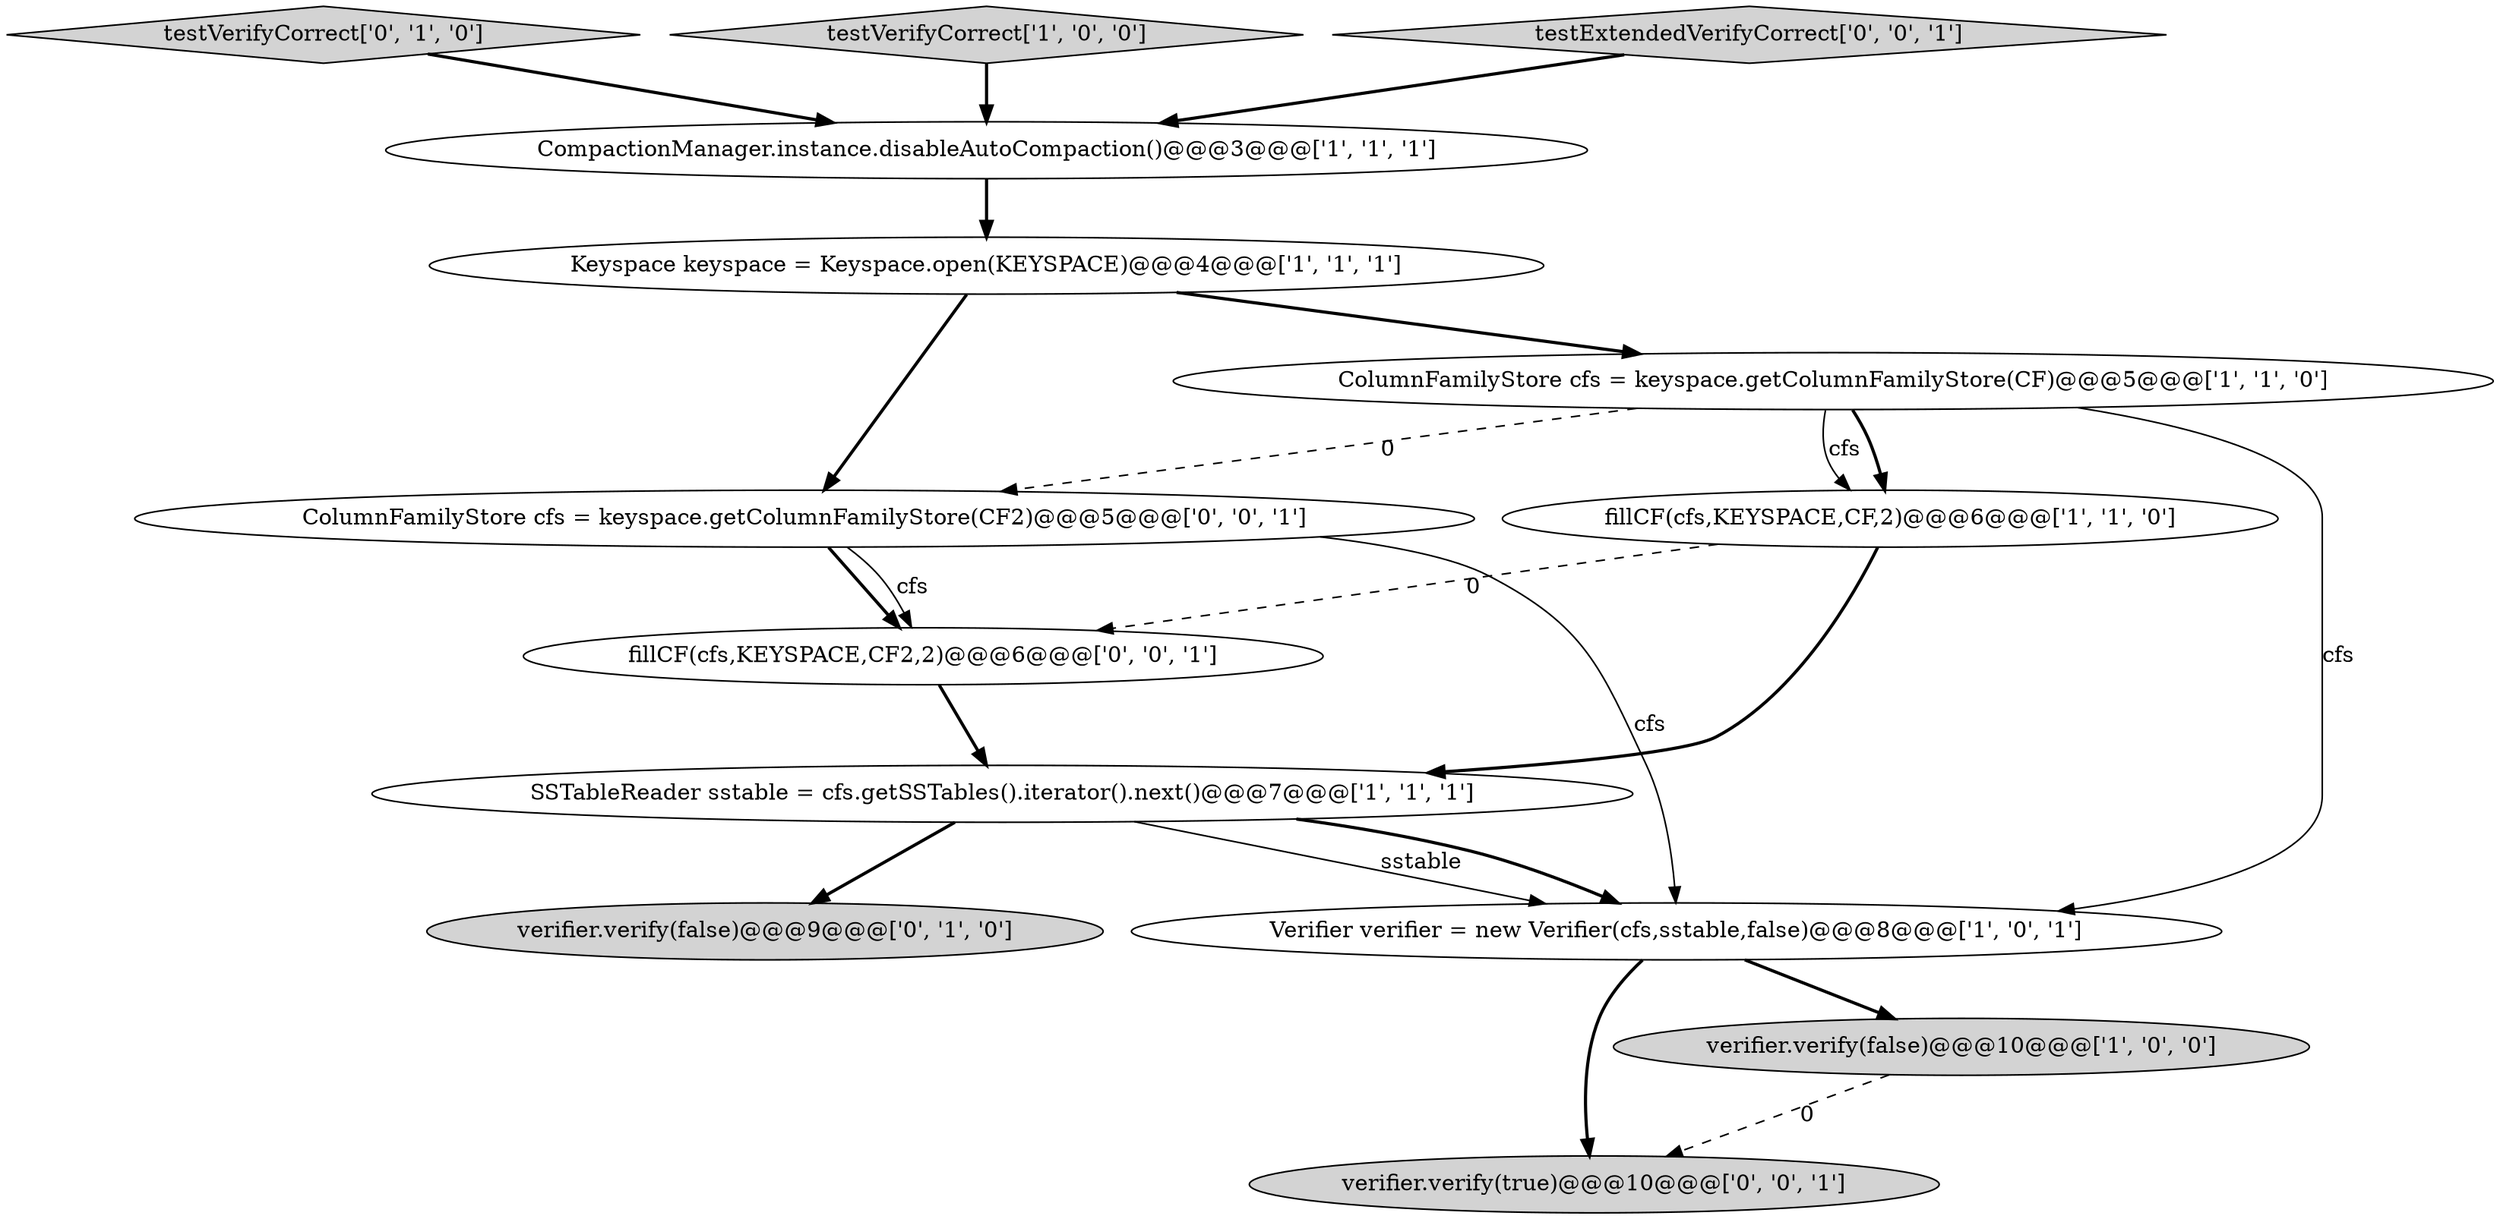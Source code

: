digraph {
7 [style = filled, label = "ColumnFamilyStore cfs = keyspace.getColumnFamilyStore(CF)@@@5@@@['1', '1', '0']", fillcolor = white, shape = ellipse image = "AAA0AAABBB1BBB"];
5 [style = filled, label = "SSTableReader sstable = cfs.getSSTables().iterator().next()@@@7@@@['1', '1', '1']", fillcolor = white, shape = ellipse image = "AAA0AAABBB1BBB"];
2 [style = filled, label = "Verifier verifier = new Verifier(cfs,sstable,false)@@@8@@@['1', '0', '1']", fillcolor = white, shape = ellipse image = "AAA0AAABBB1BBB"];
9 [style = filled, label = "testVerifyCorrect['0', '1', '0']", fillcolor = lightgray, shape = diamond image = "AAA0AAABBB2BBB"];
3 [style = filled, label = "Keyspace keyspace = Keyspace.open(KEYSPACE)@@@4@@@['1', '1', '1']", fillcolor = white, shape = ellipse image = "AAA0AAABBB1BBB"];
0 [style = filled, label = "CompactionManager.instance.disableAutoCompaction()@@@3@@@['1', '1', '1']", fillcolor = white, shape = ellipse image = "AAA0AAABBB1BBB"];
12 [style = filled, label = "fillCF(cfs,KEYSPACE,CF2,2)@@@6@@@['0', '0', '1']", fillcolor = white, shape = ellipse image = "AAA0AAABBB3BBB"];
6 [style = filled, label = "testVerifyCorrect['1', '0', '0']", fillcolor = lightgray, shape = diamond image = "AAA0AAABBB1BBB"];
10 [style = filled, label = "verifier.verify(true)@@@10@@@['0', '0', '1']", fillcolor = lightgray, shape = ellipse image = "AAA0AAABBB3BBB"];
11 [style = filled, label = "ColumnFamilyStore cfs = keyspace.getColumnFamilyStore(CF2)@@@5@@@['0', '0', '1']", fillcolor = white, shape = ellipse image = "AAA0AAABBB3BBB"];
13 [style = filled, label = "testExtendedVerifyCorrect['0', '0', '1']", fillcolor = lightgray, shape = diamond image = "AAA0AAABBB3BBB"];
4 [style = filled, label = "fillCF(cfs,KEYSPACE,CF,2)@@@6@@@['1', '1', '0']", fillcolor = white, shape = ellipse image = "AAA0AAABBB1BBB"];
8 [style = filled, label = "verifier.verify(false)@@@9@@@['0', '1', '0']", fillcolor = lightgray, shape = ellipse image = "AAA0AAABBB2BBB"];
1 [style = filled, label = "verifier.verify(false)@@@10@@@['1', '0', '0']", fillcolor = lightgray, shape = ellipse image = "AAA0AAABBB1BBB"];
0->3 [style = bold, label=""];
5->8 [style = bold, label=""];
9->0 [style = bold, label=""];
12->5 [style = bold, label=""];
11->2 [style = solid, label="cfs"];
2->1 [style = bold, label=""];
5->2 [style = solid, label="sstable"];
3->11 [style = bold, label=""];
7->11 [style = dashed, label="0"];
11->12 [style = bold, label=""];
6->0 [style = bold, label=""];
1->10 [style = dashed, label="0"];
7->4 [style = bold, label=""];
11->12 [style = solid, label="cfs"];
2->10 [style = bold, label=""];
7->2 [style = solid, label="cfs"];
4->12 [style = dashed, label="0"];
5->2 [style = bold, label=""];
3->7 [style = bold, label=""];
7->4 [style = solid, label="cfs"];
4->5 [style = bold, label=""];
13->0 [style = bold, label=""];
}
